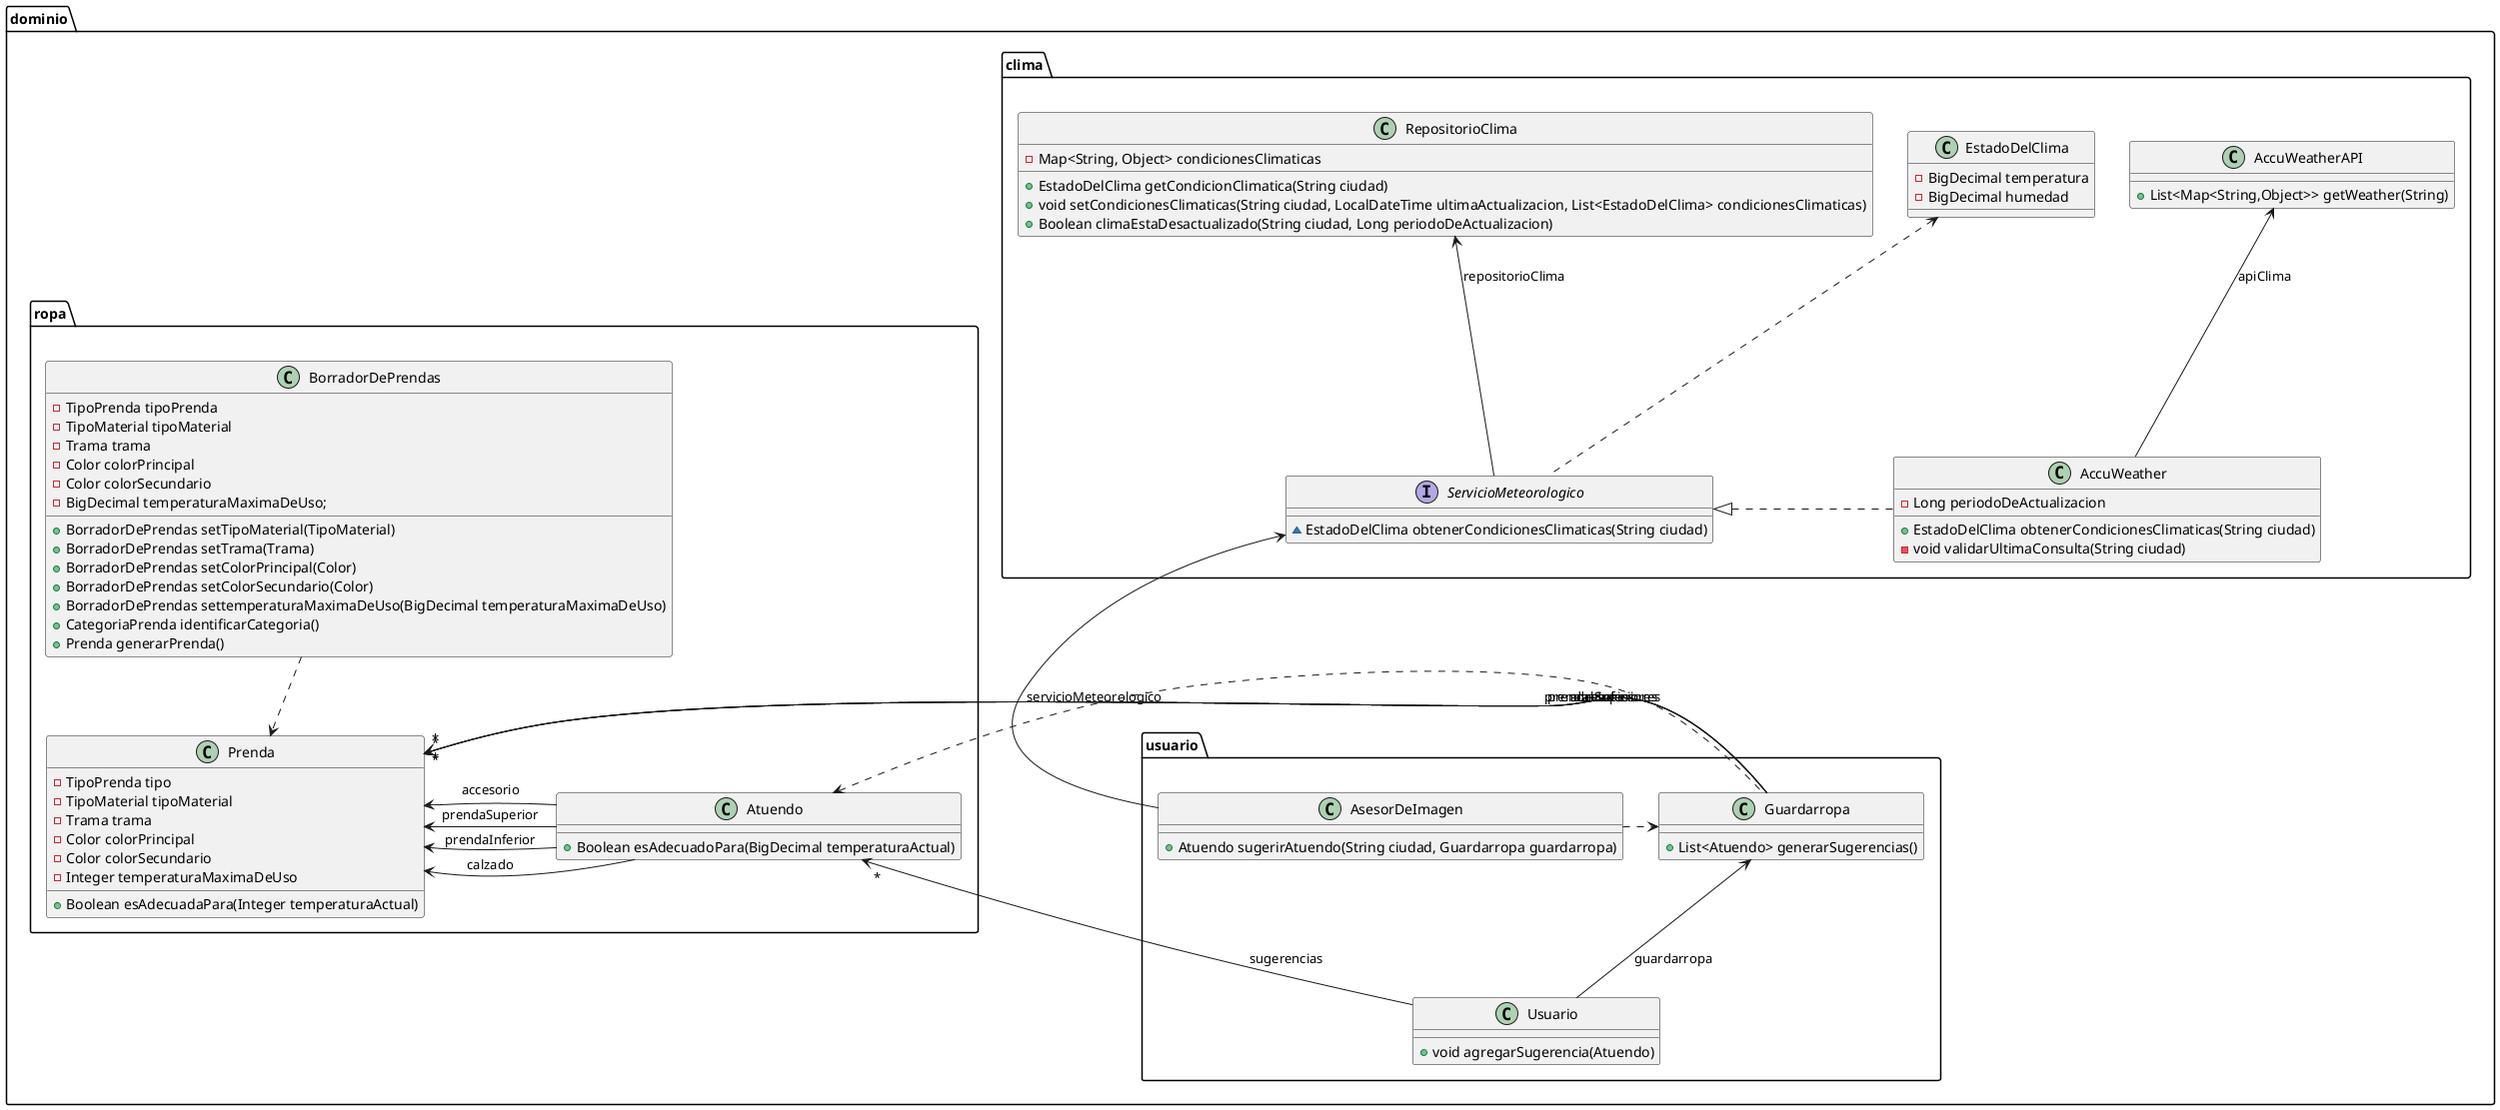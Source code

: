 @startuml
class dominio.clima.AccuWeatherAPI {
+ List<Map<String,Object>> getWeather(String)
}
class dominio.usuario.Usuario {
+ void agregarSugerencia(Atuendo)
}
class dominio.ropa.BorradorDePrendas {
- TipoPrenda tipoPrenda
- TipoMaterial tipoMaterial
- Trama trama
- Color colorPrincipal
- Color colorSecundario
- BigDecimal temperaturaMaximaDeUso;
+ BorradorDePrendas setTipoMaterial(TipoMaterial)
+ BorradorDePrendas setTrama(Trama)
+ BorradorDePrendas setColorPrincipal(Color)
+ BorradorDePrendas setColorSecundario(Color)
+ BorradorDePrendas settemperaturaMaximaDeUso(BigDecimal temperaturaMaximaDeUso)
+ CategoriaPrenda identificarCategoria()
+ Prenda generarPrenda()
}
class dominio.clima.AccuWeather {
- Long periodoDeActualizacion
+ EstadoDelClima obtenerCondicionesClimaticas(String ciudad)
- void validarUltimaConsulta(String ciudad)
}
class dominio.clima.EstadoDelClima {
- BigDecimal temperatura
- BigDecimal humedad
}
class dominio.clima.RepositorioClima {
- Map<String, Object> condicionesClimaticas
+ EstadoDelClima getCondicionClimatica(String ciudad)
+ void setCondicionesClimaticas(String ciudad, LocalDateTime ultimaActualizacion, List<EstadoDelClima> condicionesClimaticas)
+ Boolean climaEstaDesactualizado(String ciudad, Long periodoDeActualizacion)
}
class dominio.usuario.Guardarropa {
+ List<Atuendo> generarSugerencias()
}
class dominio.usuario.AsesorDeImagen {
+ Atuendo sugerirAtuendo(String ciudad, Guardarropa guardarropa)
}
interface dominio.clima.ServicioMeteorologico {
~ EstadoDelClima obtenerCondicionesClimaticas(String ciudad)
}
class dominio.ropa.Prenda {
- TipoPrenda tipo
- TipoMaterial tipoMaterial
- Trama trama
- Color colorPrincipal
- Color colorSecundario
- Integer temperaturaMaximaDeUso
+ Boolean esAdecuadaPara(Integer temperaturaActual)
}
class dominio.ropa.Atuendo {
+ Boolean esAdecuadoPara(BigDecimal temperaturaActual)
}

dominio.ropa.Prenda <-right- dominio.ropa.Atuendo :prendaSuperior
dominio.ropa.Prenda <-- dominio.ropa.Atuendo :prendaInferior
dominio.ropa.Prenda <-- dominio.ropa.Atuendo :calzado
dominio.ropa.Prenda <-- dominio.ropa.Atuendo :accesorio

dominio.ropa.Prenda <.up. dominio.ropa.BorradorDePrendas

dominio.ropa.Prenda "*" <-left- dominio.usuario.Guardarropa :prendasSuperiores
dominio.ropa.Prenda "*" <-- dominio.usuario.Guardarropa :prendasInferiores
dominio.ropa.Prenda "*" <-- dominio.usuario.Guardarropa :calzados
dominio.ropa.Prenda "*" <-- dominio.usuario.Guardarropa :accesorios

dominio.ropa.Atuendo "*" <-- dominio.usuario.Usuario: sugerencias
dominio.usuario.Guardarropa <-- dominio.usuario.Usuario: guardarropa
dominio.clima.ServicioMeteorologico <-down- dominio.usuario.AsesorDeImagen: servicioMeteorologico
dominio.usuario.Guardarropa <.left. dominio.usuario.AsesorDeImagen

dominio.ropa.Atuendo <.. dominio.usuario.Guardarropa

dominio.clima.AccuWeatherAPI <-down- dominio.clima.AccuWeather : apiClima
dominio.clima.ServicioMeteorologico <|.right. dominio.clima.AccuWeather

dominio.clima.RepositorioClima <-down- dominio.clima.ServicioMeteorologico : repositorioClima
dominio.clima.EstadoDelClima <.. dominio.clima.ServicioMeteorologico
@enduml